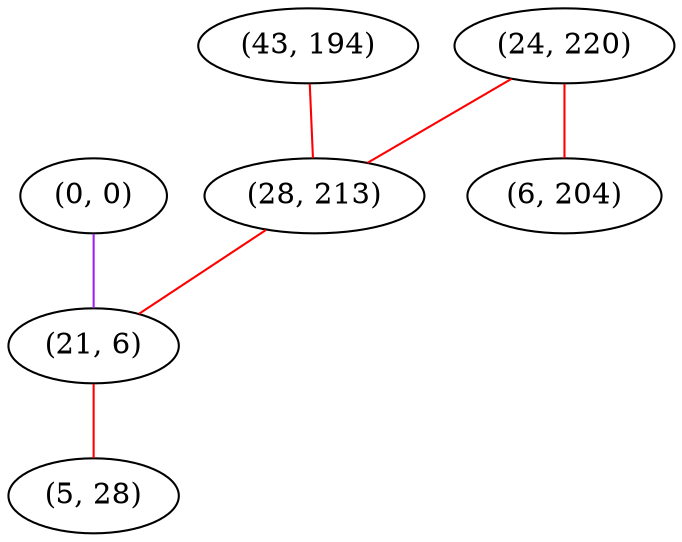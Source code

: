 graph "" {
"(0, 0)";
"(24, 220)";
"(43, 194)";
"(28, 213)";
"(21, 6)";
"(6, 204)";
"(5, 28)";
"(0, 0)" -- "(21, 6)"  [color=purple, key=0, weight=4];
"(24, 220)" -- "(28, 213)"  [color=red, key=0, weight=1];
"(24, 220)" -- "(6, 204)"  [color=red, key=0, weight=1];
"(43, 194)" -- "(28, 213)"  [color=red, key=0, weight=1];
"(28, 213)" -- "(21, 6)"  [color=red, key=0, weight=1];
"(21, 6)" -- "(5, 28)"  [color=red, key=0, weight=1];
}
